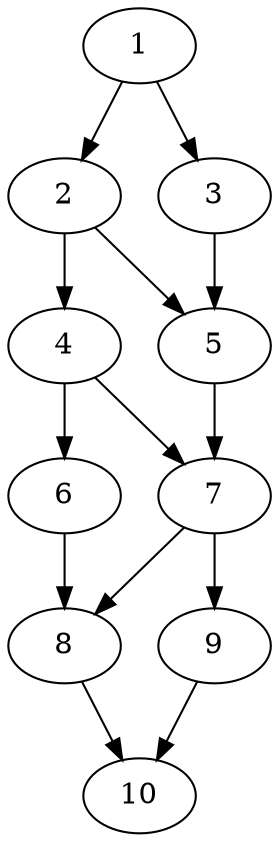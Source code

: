 digraph {
    1 -> 2
    1 -> 3
    2 -> 4
    2 -> 5
    3 -> 5
    4 -> 6
    4 -> 7
    5 -> 7
    6 -> 8
    7 -> 8
    7 -> 9
    8 -> 10
    9 -> 10
}